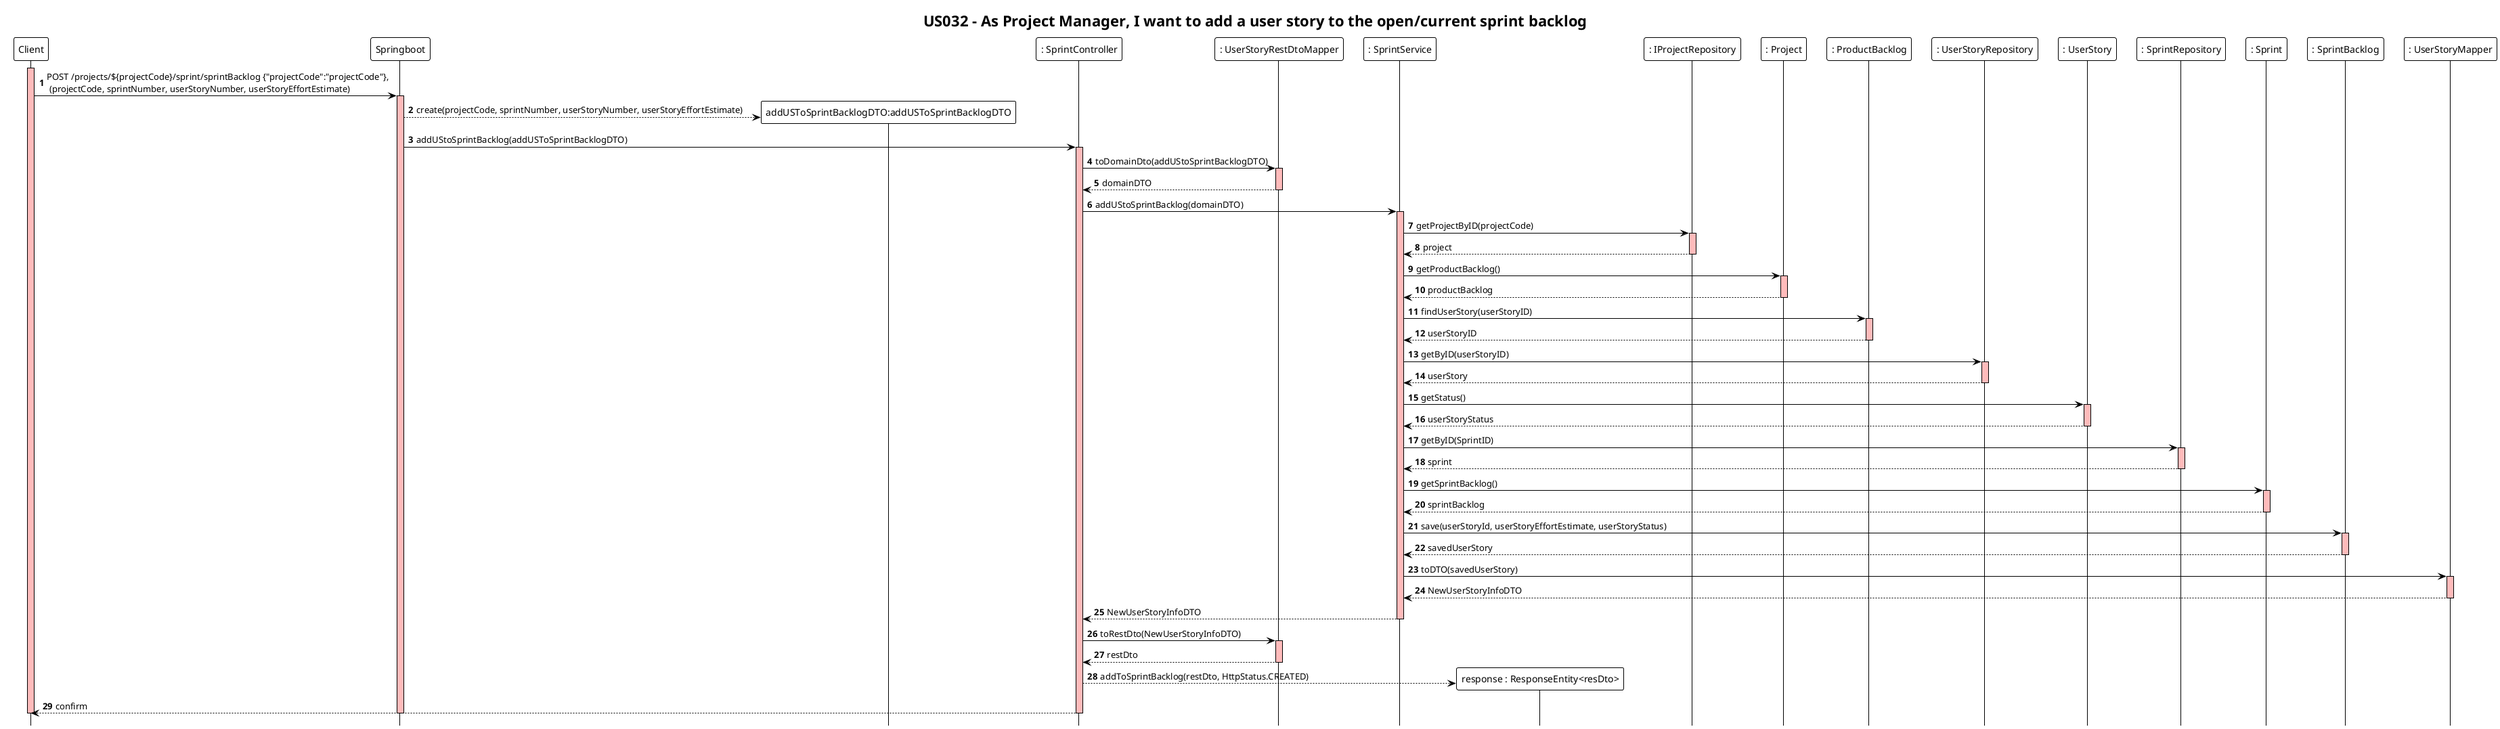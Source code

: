 @startuml
!theme plain
hide footbox
autonumber
title "US032 - As Project Manager, I want to add a user story to the open/current sprint backlog"

participant Client
participant Springboot
participant "addUSToSprintBacklogDTO:addUSToSprintBacklogDTO" as dto
participant ": SprintController" as Controller
participant ": UserStoryRestDtoMapper" as UserStoryRestDtoMapper
participant ": SprintService" as Services
participant "response : ResponseEntity<resDto>" as response
participant ": IProjectRepository" as IProjectRepository
participant ": Project" as Project
participant ": ProductBacklog" as ProductBacklog
participant ": UserStoryRepository" as UserStoryRepository
participant ": UserStory" as UserStory
'participant ": UserStoryJpaRepository" as UserStoryJpaRepository
participant ": SprintRepository" as SprintRepository
participant ": Sprint" as Sprint
participant ": SprintBacklog" as SprintBacklog
participant ": UserStoryMapper" as UserStoryMapper

activate Client #FFBBBB
Client -> Springboot : POST /projects/${projectCode}/sprint/sprintBacklog {"projectCode":"projectCode"},\n (projectCode, sprintNumber, userStoryNumber, userStoryEffortEstimate)

activate Springboot #FFBBBB
Springboot --> dto ** : create(projectCode, sprintNumber, userStoryNumber, userStoryEffortEstimate)
Springboot -> Controller : addUStoSprintBacklog(addUSToSprintBacklogDTO)
activate Controller #FFBBBB
Controller -> UserStoryRestDtoMapper : toDomainDto(addUStoSprintBacklogDTO)
activate UserStoryRestDtoMapper #FFBBBB
UserStoryRestDtoMapper --> Controller : domainDTO
deactivate UserStoryRestDtoMapper
Controller -> Services : addUStoSprintBacklog(domainDTO)
activate Services #FFBBBB

Services -> IProjectRepository : getProjectByID(projectCode)
activate IProjectRepository #FFBBBB
IProjectRepository --> Services : project
deactivate IProjectRepository

Services -> Project : getProductBacklog()
activate Project #FFBBBB
Project --> Services : productBacklog
deactivate Project

Services -> ProductBacklog : findUserStory(userStoryID)
activate ProductBacklog #FFBBBB
ProductBacklog --> Services : userStoryID
deactivate ProductBacklog

Services -> UserStoryRepository : getByID(userStoryID)
activate UserStoryRepository #FFBBBB
UserStoryRepository --> Services : userStory
deactivate UserStoryRepository

Services -> UserStory : getStatus()
activate UserStory #FFBBBB
UserStory --> Services : userStoryStatus
deactivate UserStory

Services -> SprintRepository : getByID(SprintID)
activate SprintRepository #FFBBBB
SprintRepository --> Services : sprint
deactivate SprintRepository

Services -> Sprint : getSprintBacklog()
activate Sprint #FFBBBB
Sprint --> Services : sprintBacklog
deactivate Sprint

Services -> SprintBacklog : save(userStoryId, userStoryEffortEstimate, userStoryStatus)
activate SprintBacklog #FFBBBB
SprintBacklog --> Services : savedUserStory
deactivate SprintBacklog

Services -> UserStoryMapper : toDTO(savedUserStory)
activate UserStoryMapper #FFBBBB
UserStoryMapper --> Services : NewUserStoryInfoDTO
deactivate UserStoryMapper

Services --> Controller : NewUserStoryInfoDTO
deactivate Services

Controller -> UserStoryRestDtoMapper : toRestDto(NewUserStoryInfoDTO)
activate UserStoryRestDtoMapper #FFBBBB
UserStoryRestDtoMapper --> Controller : restDto
deactivate UserStoryRestDtoMapper
Controller --> response ** : addToSprintBacklog(restDto, HttpStatus.CREATED)

Controller --> Client: confirm
deactivate Controller
deactivate Springboot

deactivate Client

@enduml
